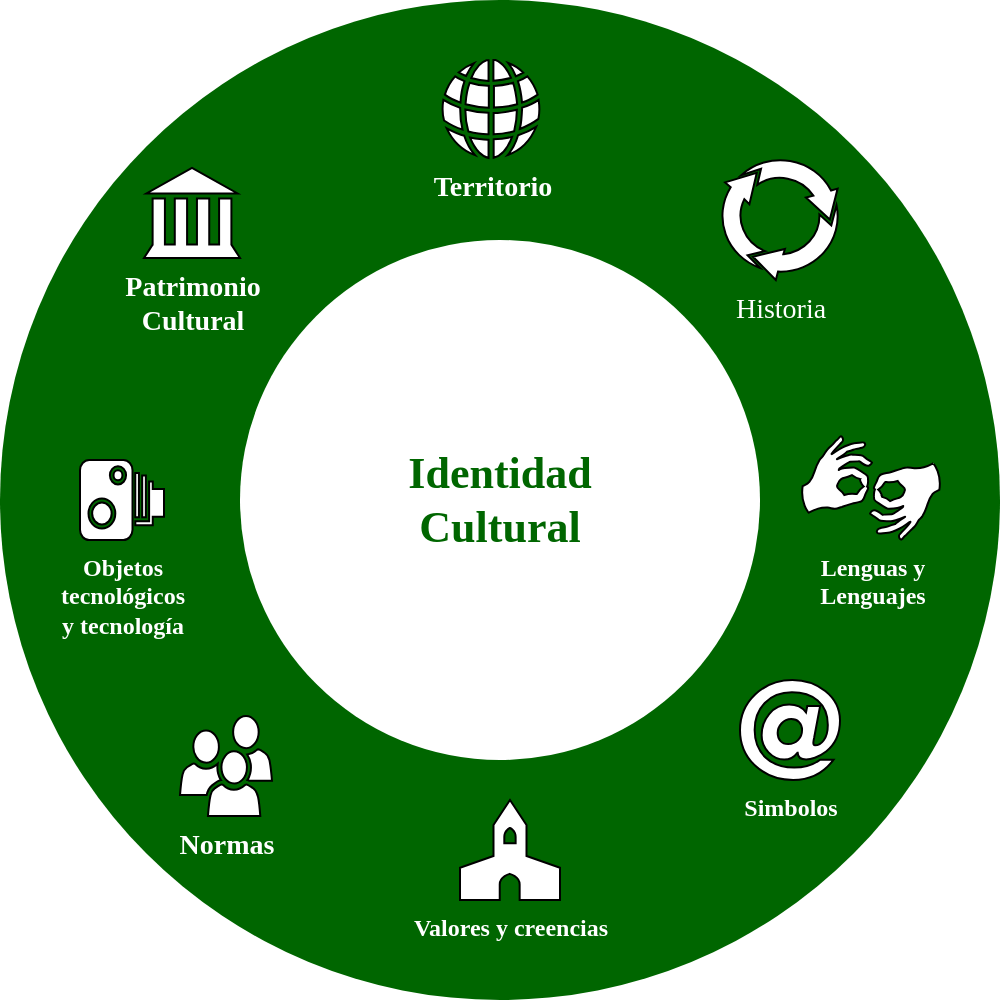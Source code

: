 <mxfile version="15.7.0" type="github">
  <diagram name="Page-1" id="3e8102d1-ef87-2e61-34e1-82d9a586fe2e">
    <mxGraphModel dx="730" dy="611" grid="1" gridSize="10" guides="1" tooltips="1" connect="1" arrows="1" fold="1" page="1" pageScale="1" pageWidth="1100" pageHeight="850" background="none" math="0" shadow="0">
      <root>
        <mxCell id="0" />
        <mxCell id="1" parent="0" />
        <mxCell id="70666756c84bb93c-1" value="" style="ellipse;whiteSpace=wrap;html=1;rounded=0;shadow=0;comic=0;strokeWidth=1;fontFamily=Verdana;fontSize=14;strokeColor=none;fillColor=#006600;fontStyle=1" parent="1" vertex="1">
          <mxGeometry x="280" y="110" width="500" height="500" as="geometry" />
        </mxCell>
        <mxCell id="70666756c84bb93c-2" value="Identidad&lt;br&gt;Cultural" style="ellipse;whiteSpace=wrap;html=1;rounded=0;shadow=0;comic=0;strokeWidth=1;fontFamily=Verdana;fontSize=22;strokeColor=none;fillColor=#FFFFFF;fontColor=#006600;fontStyle=1" parent="1" vertex="1">
          <mxGeometry x="400" y="230" width="260" height="260" as="geometry" />
        </mxCell>
        <mxCell id="70666756c84bb93c-5" value="Normas" style="shadow=0;dashed=0;html=1;strokeColor=default;fillColor=#ffffff;labelPosition=center;verticalLabelPosition=bottom;verticalAlign=top;shape=mxgraph.office.users.users;rounded=0;comic=0;fontFamily=Verdana;fontSize=14;fontColor=#FFFFFF;fontStyle=1" parent="1" vertex="1">
          <mxGeometry x="370" y="468" width="46" height="50" as="geometry" />
        </mxCell>
        <mxCell id="70666756c84bb93c-11" value="Patrimonio&lt;br&gt;Cultural" style="shape=mxgraph.signs.travel.museum;html=1;pointerEvents=1;fillColor=#ffffff;strokeColor=default;verticalLabelPosition=bottom;verticalAlign=top;align=center;sketch=0;shadow=0;dashed=0;fontFamily=Verdana;fontSize=14;fontColor=#FFFFFF;comic=0;fontStyle=1" parent="1" vertex="1">
          <mxGeometry x="352" y="194" width="48" height="45" as="geometry" />
        </mxCell>
        <mxCell id="70666756c84bb93c-12" value="Territorio" style="shadow=0;dashed=0;html=1;strokeColor=default;fillColor=#ffffff;labelPosition=center;verticalLabelPosition=bottom;verticalAlign=top;shape=mxgraph.office.concepts.globe_internet;rounded=0;comic=0;fontFamily=Verdana;fontSize=14;fontColor=#FFFFFF;fontStyle=1" parent="1" vertex="1">
          <mxGeometry x="501" y="140" width="49" height="49" as="geometry" />
        </mxCell>
        <mxCell id="70666756c84bb93c-13" value="Historia" style="shadow=0;dashed=0;html=1;strokeColor=default;shape=mxgraph.mscae.general.continuous_cycle;fillColor=#ffffff;rounded=0;comic=0;fontFamily=Verdana;fontSize=14;fontColor=#FFFFFF;verticalAlign=top;labelPosition=center;verticalLabelPosition=bottom;align=center;labelBackgroundColor=none;" parent="1" vertex="1">
          <mxGeometry x="640" y="189" width="60" height="61" as="geometry" />
        </mxCell>
        <mxCell id="hbTPjuYIqT94KeS6R7Wr-3" value="Objetos &lt;br&gt;tecnológicos &lt;br&gt;y tecnología" style="shape=mxgraph.signs.tech.camera_1;html=1;pointerEvents=1;verticalLabelPosition=bottom;verticalAlign=top;align=center;sketch=0;fontColor=#FFFFFF;fontFamily=Verdana;fontStyle=1" vertex="1" parent="1">
          <mxGeometry x="320" y="340" width="42" height="40" as="geometry" />
        </mxCell>
        <mxCell id="hbTPjuYIqT94KeS6R7Wr-4" value="Simbolos" style="shape=mxgraph.signs.tech.at_1;html=1;pointerEvents=1;verticalLabelPosition=bottom;verticalAlign=top;align=center;sketch=0;fontColor=#FFFFFF;fontStyle=1;fontFamily=Verdana;" vertex="1" parent="1">
          <mxGeometry x="650" y="450" width="50" height="50" as="geometry" />
        </mxCell>
        <mxCell id="hbTPjuYIqT94KeS6R7Wr-5" value="Valores y creencias" style="shape=mxgraph.signs.healthcare.chapel;html=1;pointerEvents=1;fillColor=rgba(255, 255, 255, 1);strokeColor=rgba(0, 0, 0, 1);verticalLabelPosition=bottom;verticalAlign=top;align=center;sketch=0;fontFamily=Verdana;fontSize=12;fontColor=#FFFFFF;fontStyle=1" vertex="1" parent="1">
          <mxGeometry x="510" y="510" width="50" height="50" as="geometry" />
        </mxCell>
        <mxCell id="hbTPjuYIqT94KeS6R7Wr-8" value="Lenguas y&lt;br&gt;Lenguajes" style="shape=mxgraph.signs.healthcare.sign_language;html=1;pointerEvents=1;verticalLabelPosition=bottom;verticalAlign=top;align=center;sketch=0;labelBackgroundColor=none;fontFamily=Verdana;fontStyle=1;fontColor=#FFFFFF;" vertex="1" parent="1">
          <mxGeometry x="680" y="328" width="71" height="52" as="geometry" />
        </mxCell>
      </root>
    </mxGraphModel>
  </diagram>
</mxfile>
